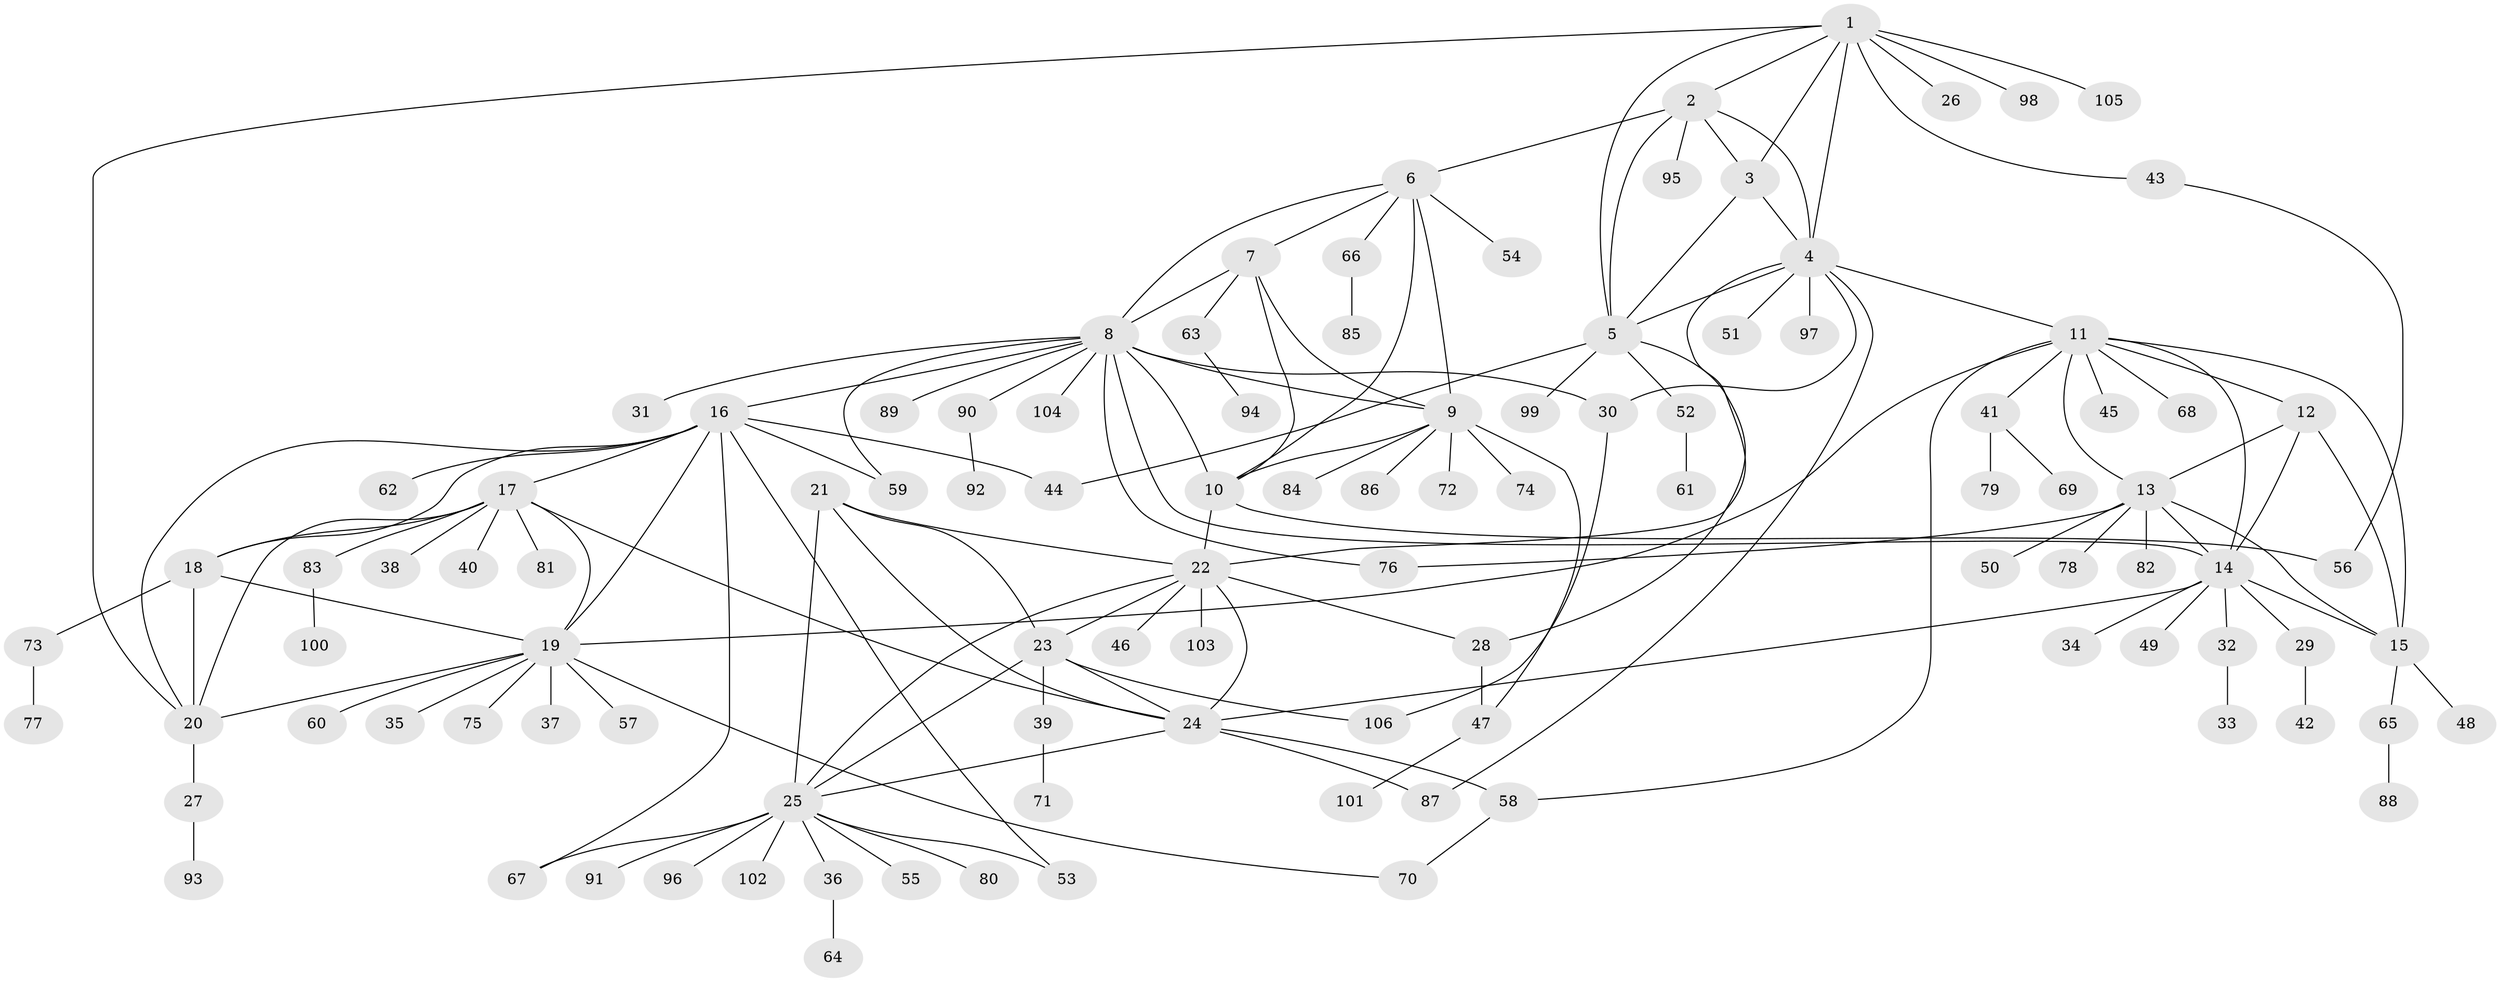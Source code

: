 // coarse degree distribution, {8: 0.024096385542168676, 6: 0.024096385542168676, 4: 0.03614457831325301, 9: 0.04819277108433735, 5: 0.024096385542168676, 14: 0.012048192771084338, 7: 0.03614457831325301, 11: 0.024096385542168676, 3: 0.03614457831325301, 10: 0.012048192771084338, 1: 0.5301204819277109, 2: 0.1927710843373494}
// Generated by graph-tools (version 1.1) at 2025/42/03/06/25 10:42:09]
// undirected, 106 vertices, 154 edges
graph export_dot {
graph [start="1"]
  node [color=gray90,style=filled];
  1;
  2;
  3;
  4;
  5;
  6;
  7;
  8;
  9;
  10;
  11;
  12;
  13;
  14;
  15;
  16;
  17;
  18;
  19;
  20;
  21;
  22;
  23;
  24;
  25;
  26;
  27;
  28;
  29;
  30;
  31;
  32;
  33;
  34;
  35;
  36;
  37;
  38;
  39;
  40;
  41;
  42;
  43;
  44;
  45;
  46;
  47;
  48;
  49;
  50;
  51;
  52;
  53;
  54;
  55;
  56;
  57;
  58;
  59;
  60;
  61;
  62;
  63;
  64;
  65;
  66;
  67;
  68;
  69;
  70;
  71;
  72;
  73;
  74;
  75;
  76;
  77;
  78;
  79;
  80;
  81;
  82;
  83;
  84;
  85;
  86;
  87;
  88;
  89;
  90;
  91;
  92;
  93;
  94;
  95;
  96;
  97;
  98;
  99;
  100;
  101;
  102;
  103;
  104;
  105;
  106;
  1 -- 2;
  1 -- 3;
  1 -- 4;
  1 -- 5;
  1 -- 20;
  1 -- 26;
  1 -- 43;
  1 -- 98;
  1 -- 105;
  2 -- 3;
  2 -- 4;
  2 -- 5;
  2 -- 6;
  2 -- 95;
  3 -- 4;
  3 -- 5;
  4 -- 5;
  4 -- 11;
  4 -- 22;
  4 -- 30;
  4 -- 51;
  4 -- 87;
  4 -- 97;
  5 -- 28;
  5 -- 44;
  5 -- 52;
  5 -- 99;
  6 -- 7;
  6 -- 8;
  6 -- 9;
  6 -- 10;
  6 -- 54;
  6 -- 66;
  7 -- 8;
  7 -- 9;
  7 -- 10;
  7 -- 63;
  8 -- 9;
  8 -- 10;
  8 -- 14;
  8 -- 16;
  8 -- 30;
  8 -- 31;
  8 -- 59;
  8 -- 76;
  8 -- 89;
  8 -- 90;
  8 -- 104;
  9 -- 10;
  9 -- 47;
  9 -- 72;
  9 -- 74;
  9 -- 84;
  9 -- 86;
  10 -- 22;
  10 -- 56;
  11 -- 12;
  11 -- 13;
  11 -- 14;
  11 -- 15;
  11 -- 19;
  11 -- 41;
  11 -- 45;
  11 -- 58;
  11 -- 68;
  12 -- 13;
  12 -- 14;
  12 -- 15;
  13 -- 14;
  13 -- 15;
  13 -- 50;
  13 -- 76;
  13 -- 78;
  13 -- 82;
  14 -- 15;
  14 -- 24;
  14 -- 29;
  14 -- 32;
  14 -- 34;
  14 -- 49;
  15 -- 48;
  15 -- 65;
  16 -- 17;
  16 -- 18;
  16 -- 19;
  16 -- 20;
  16 -- 44;
  16 -- 53;
  16 -- 59;
  16 -- 62;
  16 -- 67;
  17 -- 18;
  17 -- 19;
  17 -- 20;
  17 -- 24;
  17 -- 38;
  17 -- 40;
  17 -- 81;
  17 -- 83;
  18 -- 19;
  18 -- 20;
  18 -- 73;
  19 -- 20;
  19 -- 35;
  19 -- 37;
  19 -- 57;
  19 -- 60;
  19 -- 70;
  19 -- 75;
  20 -- 27;
  21 -- 22;
  21 -- 23;
  21 -- 24;
  21 -- 25;
  22 -- 23;
  22 -- 24;
  22 -- 25;
  22 -- 28;
  22 -- 46;
  22 -- 103;
  23 -- 24;
  23 -- 25;
  23 -- 39;
  23 -- 106;
  24 -- 25;
  24 -- 58;
  24 -- 87;
  25 -- 36;
  25 -- 53;
  25 -- 55;
  25 -- 67;
  25 -- 80;
  25 -- 91;
  25 -- 96;
  25 -- 102;
  27 -- 93;
  28 -- 47;
  29 -- 42;
  30 -- 106;
  32 -- 33;
  36 -- 64;
  39 -- 71;
  41 -- 69;
  41 -- 79;
  43 -- 56;
  47 -- 101;
  52 -- 61;
  58 -- 70;
  63 -- 94;
  65 -- 88;
  66 -- 85;
  73 -- 77;
  83 -- 100;
  90 -- 92;
}
